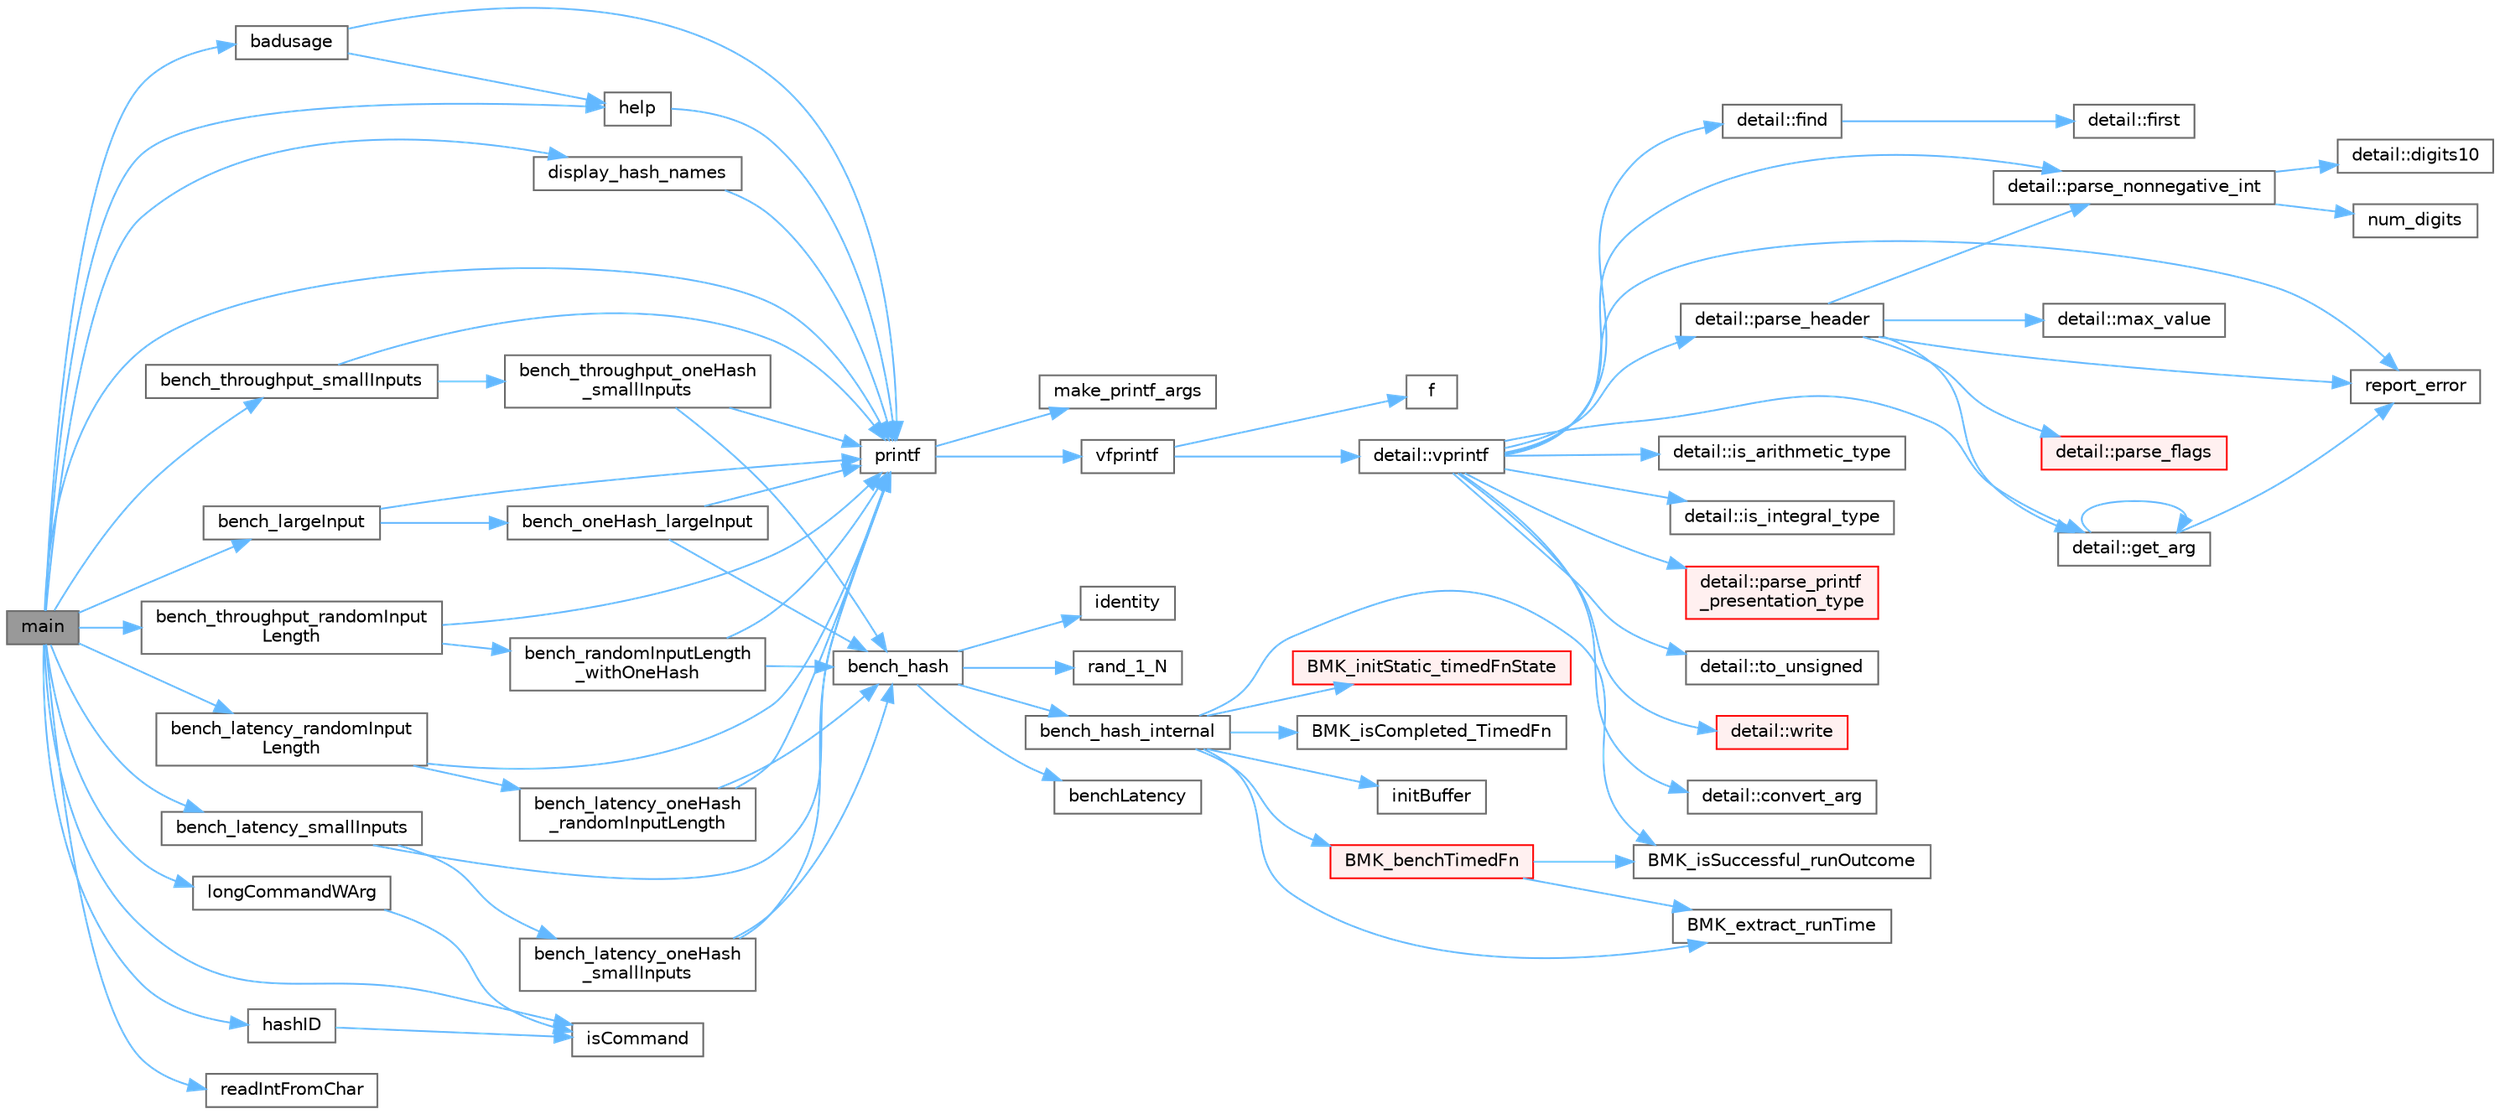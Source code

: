digraph "main"
{
 // LATEX_PDF_SIZE
  bgcolor="transparent";
  edge [fontname=Helvetica,fontsize=10,labelfontname=Helvetica,labelfontsize=10];
  node [fontname=Helvetica,fontsize=10,shape=box,height=0.2,width=0.4];
  rankdir="LR";
  Node1 [id="Node000001",label="main",height=0.2,width=0.4,color="gray40", fillcolor="grey60", style="filled", fontcolor="black",tooltip=" "];
  Node1 -> Node2 [id="edge1_Node000001_Node000002",color="steelblue1",style="solid",tooltip=" "];
  Node2 [id="Node000002",label="badusage",height=0.2,width=0.4,color="grey40", fillcolor="white", style="filled",URL="$runtime_2xx_hash_2tests_2bench_2main_8c.html#a918c9b3df2c98746ca7511c11de7b11a",tooltip=" "];
  Node2 -> Node3 [id="edge2_Node000002_Node000003",color="steelblue1",style="solid",tooltip=" "];
  Node3 [id="Node000003",label="help",height=0.2,width=0.4,color="grey40", fillcolor="white", style="filled",URL="$runtime_2xx_hash_2tests_2bench_2main_8c.html#ac4face814e17650939f9b68ff35b2866",tooltip=" "];
  Node3 -> Node4 [id="edge3_Node000003_Node000004",color="steelblue1",style="solid",tooltip=" "];
  Node4 [id="Node000004",label="printf",height=0.2,width=0.4,color="grey40", fillcolor="white", style="filled",URL="$printf_8h.html#aee3ed3a831f25f07e7be3919fff2203a",tooltip=" "];
  Node4 -> Node5 [id="edge4_Node000004_Node000005",color="steelblue1",style="solid",tooltip=" "];
  Node5 [id="Node000005",label="make_printf_args",height=0.2,width=0.4,color="grey40", fillcolor="white", style="filled",URL="$printf_8h.html#a27dcc0efcda04388971dbea3c875f122",tooltip=" "];
  Node4 -> Node6 [id="edge5_Node000004_Node000006",color="steelblue1",style="solid",tooltip=" "];
  Node6 [id="Node000006",label="vfprintf",height=0.2,width=0.4,color="grey40", fillcolor="white", style="filled",URL="$printf_8h.html#abb30aad964fc771fb52cf3ad88649df2",tooltip=" "];
  Node6 -> Node7 [id="edge6_Node000006_Node000007",color="steelblue1",style="solid",tooltip=" "];
  Node7 [id="Node000007",label="f",height=0.2,width=0.4,color="grey40", fillcolor="white", style="filled",URL="$cxx11__tensor__map_8cpp.html#a7f507fea02198f6cb81c86640c7b1a4e",tooltip=" "];
  Node6 -> Node8 [id="edge7_Node000006_Node000008",color="steelblue1",style="solid",tooltip=" "];
  Node8 [id="Node000008",label="detail::vprintf",height=0.2,width=0.4,color="grey40", fillcolor="white", style="filled",URL="$namespacedetail.html#a1c8c2218e4c822aa8f743fb9c573717f",tooltip=" "];
  Node8 -> Node9 [id="edge8_Node000008_Node000009",color="steelblue1",style="solid",tooltip=" "];
  Node9 [id="Node000009",label="detail::convert_arg",height=0.2,width=0.4,color="grey40", fillcolor="white", style="filled",URL="$namespacedetail.html#a03c11572c9a664266d6925f327dec7f3",tooltip=" "];
  Node8 -> Node10 [id="edge9_Node000008_Node000010",color="steelblue1",style="solid",tooltip=" "];
  Node10 [id="Node000010",label="detail::find",height=0.2,width=0.4,color="grey40", fillcolor="white", style="filled",URL="$namespacedetail.html#a6b71952fab3dc32f3edb2c3e9811d8d9",tooltip=" "];
  Node10 -> Node11 [id="edge10_Node000010_Node000011",color="steelblue1",style="solid",tooltip=" "];
  Node11 [id="Node000011",label="detail::first",height=0.2,width=0.4,color="grey40", fillcolor="white", style="filled",URL="$namespacedetail.html#a02319a3deb124802b88b61f85987df5e",tooltip=" "];
  Node8 -> Node12 [id="edge11_Node000008_Node000012",color="steelblue1",style="solid",tooltip=" "];
  Node12 [id="Node000012",label="detail::get_arg",height=0.2,width=0.4,color="grey40", fillcolor="white", style="filled",URL="$namespacedetail.html#a342ef250e45bd09b2ef666b6fae1c355",tooltip=" "];
  Node12 -> Node12 [id="edge12_Node000012_Node000012",color="steelblue1",style="solid",tooltip=" "];
  Node12 -> Node13 [id="edge13_Node000012_Node000013",color="steelblue1",style="solid",tooltip=" "];
  Node13 [id="Node000013",label="report_error",height=0.2,width=0.4,color="grey40", fillcolor="white", style="filled",URL="$format-inl_8h.html#a5555893692b00b61b3886349332fd01f",tooltip=" "];
  Node8 -> Node14 [id="edge14_Node000008_Node000014",color="steelblue1",style="solid",tooltip=" "];
  Node14 [id="Node000014",label="detail::is_arithmetic_type",height=0.2,width=0.4,color="grey40", fillcolor="white", style="filled",URL="$namespacedetail.html#a802c50a56a3495fdab6020b375ba1389",tooltip=" "];
  Node8 -> Node15 [id="edge15_Node000008_Node000015",color="steelblue1",style="solid",tooltip=" "];
  Node15 [id="Node000015",label="detail::is_integral_type",height=0.2,width=0.4,color="grey40", fillcolor="white", style="filled",URL="$namespacedetail.html#a2a60f8d1bee41b803f43fc42b707b5d1",tooltip=" "];
  Node8 -> Node16 [id="edge16_Node000008_Node000016",color="steelblue1",style="solid",tooltip=" "];
  Node16 [id="Node000016",label="detail::parse_header",height=0.2,width=0.4,color="grey40", fillcolor="white", style="filled",URL="$namespacedetail.html#afc9d93e58b8edb8077f8bc8eee7f4035",tooltip=" "];
  Node16 -> Node12 [id="edge17_Node000016_Node000012",color="steelblue1",style="solid",tooltip=" "];
  Node16 -> Node17 [id="edge18_Node000016_Node000017",color="steelblue1",style="solid",tooltip=" "];
  Node17 [id="Node000017",label="detail::max_value",height=0.2,width=0.4,color="grey40", fillcolor="white", style="filled",URL="$namespacedetail.html#a45c2130c44ebe54179eafcee3cda2bfb",tooltip=" "];
  Node16 -> Node18 [id="edge19_Node000016_Node000018",color="steelblue1",style="solid",tooltip=" "];
  Node18 [id="Node000018",label="detail::parse_flags",height=0.2,width=0.4,color="red", fillcolor="#FFF0F0", style="filled",URL="$namespacedetail.html#a4213daed116a37e1767881da51238261",tooltip=" "];
  Node16 -> Node25 [id="edge20_Node000016_Node000025",color="steelblue1",style="solid",tooltip=" "];
  Node25 [id="Node000025",label="detail::parse_nonnegative_int",height=0.2,width=0.4,color="grey40", fillcolor="white", style="filled",URL="$namespacedetail.html#a338caba782225e115a9902d4d0835f5f",tooltip=" "];
  Node25 -> Node26 [id="edge21_Node000025_Node000026",color="steelblue1",style="solid",tooltip=" "];
  Node26 [id="Node000026",label="detail::digits10",height=0.2,width=0.4,color="grey40", fillcolor="white", style="filled",URL="$namespacedetail.html#a3a043db05db2d07deb2d98ba2d04b4eb",tooltip=" "];
  Node25 -> Node27 [id="edge22_Node000025_Node000027",color="steelblue1",style="solid",tooltip=" "];
  Node27 [id="Node000027",label="num_digits",height=0.2,width=0.4,color="grey40", fillcolor="white", style="filled",URL="$_sequence_8c.html#aa16e8c03d098498ad9c8839cf2c48044",tooltip=" "];
  Node16 -> Node13 [id="edge23_Node000016_Node000013",color="steelblue1",style="solid",tooltip=" "];
  Node8 -> Node25 [id="edge24_Node000008_Node000025",color="steelblue1",style="solid",tooltip=" "];
  Node8 -> Node28 [id="edge25_Node000008_Node000028",color="steelblue1",style="solid",tooltip=" "];
  Node28 [id="Node000028",label="detail::parse_printf\l_presentation_type",height=0.2,width=0.4,color="red", fillcolor="#FFF0F0", style="filled",URL="$namespacedetail.html#aa2cb095169b23e3a66260ad7078f44cc",tooltip=" "];
  Node8 -> Node13 [id="edge26_Node000008_Node000013",color="steelblue1",style="solid",tooltip=" "];
  Node8 -> Node30 [id="edge27_Node000008_Node000030",color="steelblue1",style="solid",tooltip=" "];
  Node30 [id="Node000030",label="detail::to_unsigned",height=0.2,width=0.4,color="grey40", fillcolor="white", style="filled",URL="$namespacedetail.html#a4855e668246c731a97484efc329f2aac",tooltip=" "];
  Node8 -> Node31 [id="edge28_Node000008_Node000031",color="steelblue1",style="solid",tooltip=" "];
  Node31 [id="Node000031",label="detail::write",height=0.2,width=0.4,color="red", fillcolor="#FFF0F0", style="filled",URL="$namespacedetail.html#a29dacf26eedc9e3575fb57329a5ca0a3",tooltip=" "];
  Node2 -> Node4 [id="edge29_Node000002_Node000004",color="steelblue1",style="solid",tooltip=" "];
  Node1 -> Node35 [id="edge30_Node000001_Node000035",color="steelblue1",style="solid",tooltip=" "];
  Node35 [id="Node000035",label="bench_largeInput",height=0.2,width=0.4,color="grey40", fillcolor="white", style="filled",URL="$bh_display_8c.html#a2add2b0a163b337e7ed5ba54fd15b687",tooltip=" "];
  Node35 -> Node36 [id="edge31_Node000035_Node000036",color="steelblue1",style="solid",tooltip=" "];
  Node36 [id="Node000036",label="bench_oneHash_largeInput",height=0.2,width=0.4,color="grey40", fillcolor="white", style="filled",URL="$bh_display_8c.html#a58363c1322648a00c4bcd2d871d9ddec",tooltip=" "];
  Node36 -> Node37 [id="edge32_Node000036_Node000037",color="steelblue1",style="solid",tooltip=" "];
  Node37 [id="Node000037",label="bench_hash",height=0.2,width=0.4,color="grey40", fillcolor="white", style="filled",URL="$bench_hash_8c.html#ac52e968c4cde699b31b34eae1f1c6134",tooltip=" "];
  Node37 -> Node38 [id="edge33_Node000037_Node000038",color="steelblue1",style="solid",tooltip=" "];
  Node38 [id="Node000038",label="bench_hash_internal",height=0.2,width=0.4,color="grey40", fillcolor="white", style="filled",URL="$bench_hash_8c.html#a1ada99726ec21df6cf78e8c5d9c7c023",tooltip=" "];
  Node38 -> Node39 [id="edge34_Node000038_Node000039",color="steelblue1",style="solid",tooltip=" "];
  Node39 [id="Node000039",label="BMK_benchTimedFn",height=0.2,width=0.4,color="red", fillcolor="#FFF0F0", style="filled",URL="$benchfn_8c.html#a3809a48a15bf199e3ed224e62b0aba7f",tooltip=" "];
  Node39 -> Node46 [id="edge35_Node000039_Node000046",color="steelblue1",style="solid",tooltip=" "];
  Node46 [id="Node000046",label="BMK_extract_runTime",height=0.2,width=0.4,color="grey40", fillcolor="white", style="filled",URL="$benchfn_8c.html#a9d1c34a115ae666e6efb53db86ba7970",tooltip=" "];
  Node39 -> Node47 [id="edge36_Node000039_Node000047",color="steelblue1",style="solid",tooltip=" "];
  Node47 [id="Node000047",label="BMK_isSuccessful_runOutcome",height=0.2,width=0.4,color="grey40", fillcolor="white", style="filled",URL="$benchfn_8c.html#a66760bb869c5fa57e9046e69f8e79576",tooltip=" "];
  Node38 -> Node46 [id="edge37_Node000038_Node000046",color="steelblue1",style="solid",tooltip=" "];
  Node38 -> Node48 [id="edge38_Node000038_Node000048",color="steelblue1",style="solid",tooltip=" "];
  Node48 [id="Node000048",label="BMK_initStatic_timedFnState",height=0.2,width=0.4,color="red", fillcolor="#FFF0F0", style="filled",URL="$benchfn_8c.html#a506be07f4abe99c18067e85f0105f5d9",tooltip=" "];
  Node38 -> Node50 [id="edge39_Node000038_Node000050",color="steelblue1",style="solid",tooltip=" "];
  Node50 [id="Node000050",label="BMK_isCompleted_TimedFn",height=0.2,width=0.4,color="grey40", fillcolor="white", style="filled",URL="$benchfn_8c.html#a80d8ce922db19139b6fc1ed12353020f",tooltip=" "];
  Node38 -> Node47 [id="edge40_Node000038_Node000047",color="steelblue1",style="solid",tooltip=" "];
  Node38 -> Node51 [id="edge41_Node000038_Node000051",color="steelblue1",style="solid",tooltip=" "];
  Node51 [id="Node000051",label="initBuffer",height=0.2,width=0.4,color="grey40", fillcolor="white", style="filled",URL="$bench_hash_8c.html#ac698264804df08db110f1d5ccae72cb3",tooltip=" "];
  Node37 -> Node52 [id="edge42_Node000037_Node000052",color="steelblue1",style="solid",tooltip=" "];
  Node52 [id="Node000052",label="benchLatency",height=0.2,width=0.4,color="grey40", fillcolor="white", style="filled",URL="$bench_hash_8c.html#a3b081bf3c5fe5fe6f14f3a07a8bf3ae9",tooltip=" "];
  Node37 -> Node53 [id="edge43_Node000037_Node000053",color="steelblue1",style="solid",tooltip=" "];
  Node53 [id="Node000053",label="identity",height=0.2,width=0.4,color="grey40", fillcolor="white", style="filled",URL="$bench_hash_8c.html#a0aa0e76fd996840c0b91e4fe3f3acb86",tooltip=" "];
  Node37 -> Node54 [id="edge44_Node000037_Node000054",color="steelblue1",style="solid",tooltip=" "];
  Node54 [id="Node000054",label="rand_1_N",height=0.2,width=0.4,color="grey40", fillcolor="white", style="filled",URL="$bench_hash_8c.html#a7f27da475b6b37073a538ac293eabc53",tooltip=" "];
  Node36 -> Node4 [id="edge45_Node000036_Node000004",color="steelblue1",style="solid",tooltip=" "];
  Node35 -> Node4 [id="edge46_Node000035_Node000004",color="steelblue1",style="solid",tooltip=" "];
  Node1 -> Node55 [id="edge47_Node000001_Node000055",color="steelblue1",style="solid",tooltip=" "];
  Node55 [id="Node000055",label="bench_latency_randomInput\lLength",height=0.2,width=0.4,color="grey40", fillcolor="white", style="filled",URL="$bh_display_8c.html#ae7e9acc2055f1a9a72ee68a3c0234b6d",tooltip=" "];
  Node55 -> Node56 [id="edge48_Node000055_Node000056",color="steelblue1",style="solid",tooltip=" "];
  Node56 [id="Node000056",label="bench_latency_oneHash\l_randomInputLength",height=0.2,width=0.4,color="grey40", fillcolor="white", style="filled",URL="$bh_display_8c.html#afee9a778a7dbb538e621157eebfaedbc",tooltip=" "];
  Node56 -> Node37 [id="edge49_Node000056_Node000037",color="steelblue1",style="solid",tooltip=" "];
  Node56 -> Node4 [id="edge50_Node000056_Node000004",color="steelblue1",style="solid",tooltip=" "];
  Node55 -> Node4 [id="edge51_Node000055_Node000004",color="steelblue1",style="solid",tooltip=" "];
  Node1 -> Node57 [id="edge52_Node000001_Node000057",color="steelblue1",style="solid",tooltip=" "];
  Node57 [id="Node000057",label="bench_latency_smallInputs",height=0.2,width=0.4,color="grey40", fillcolor="white", style="filled",URL="$bh_display_8c.html#a4b1b515da486595310fd5fd6bbf4a31e",tooltip=" "];
  Node57 -> Node58 [id="edge53_Node000057_Node000058",color="steelblue1",style="solid",tooltip=" "];
  Node58 [id="Node000058",label="bench_latency_oneHash\l_smallInputs",height=0.2,width=0.4,color="grey40", fillcolor="white", style="filled",URL="$bh_display_8c.html#a4ee0d20efc5aadaaa68e2ed92905e2ec",tooltip=" "];
  Node58 -> Node37 [id="edge54_Node000058_Node000037",color="steelblue1",style="solid",tooltip=" "];
  Node58 -> Node4 [id="edge55_Node000058_Node000004",color="steelblue1",style="solid",tooltip=" "];
  Node57 -> Node4 [id="edge56_Node000057_Node000004",color="steelblue1",style="solid",tooltip=" "];
  Node1 -> Node59 [id="edge57_Node000001_Node000059",color="steelblue1",style="solid",tooltip=" "];
  Node59 [id="Node000059",label="bench_throughput_randomInput\lLength",height=0.2,width=0.4,color="grey40", fillcolor="white", style="filled",URL="$bh_display_8c.html#a6f512d5f12da6be57902a435e8e7990b",tooltip=" "];
  Node59 -> Node60 [id="edge58_Node000059_Node000060",color="steelblue1",style="solid",tooltip=" "];
  Node60 [id="Node000060",label="bench_randomInputLength\l_withOneHash",height=0.2,width=0.4,color="grey40", fillcolor="white", style="filled",URL="$bh_display_8c.html#abf43ab62a6c1a75375af42c54025a35a",tooltip=" "];
  Node60 -> Node37 [id="edge59_Node000060_Node000037",color="steelblue1",style="solid",tooltip=" "];
  Node60 -> Node4 [id="edge60_Node000060_Node000004",color="steelblue1",style="solid",tooltip=" "];
  Node59 -> Node4 [id="edge61_Node000059_Node000004",color="steelblue1",style="solid",tooltip=" "];
  Node1 -> Node61 [id="edge62_Node000001_Node000061",color="steelblue1",style="solid",tooltip=" "];
  Node61 [id="Node000061",label="bench_throughput_smallInputs",height=0.2,width=0.4,color="grey40", fillcolor="white", style="filled",URL="$bh_display_8c.html#acc6011c6872b9a86038014bb920db973",tooltip=" "];
  Node61 -> Node62 [id="edge63_Node000061_Node000062",color="steelblue1",style="solid",tooltip=" "];
  Node62 [id="Node000062",label="bench_throughput_oneHash\l_smallInputs",height=0.2,width=0.4,color="grey40", fillcolor="white", style="filled",URL="$bh_display_8c.html#a7b4f6d341e8bed166ab7771e2bc407c0",tooltip=" "];
  Node62 -> Node37 [id="edge64_Node000062_Node000037",color="steelblue1",style="solid",tooltip=" "];
  Node62 -> Node4 [id="edge65_Node000062_Node000004",color="steelblue1",style="solid",tooltip=" "];
  Node61 -> Node4 [id="edge66_Node000061_Node000004",color="steelblue1",style="solid",tooltip=" "];
  Node1 -> Node63 [id="edge67_Node000001_Node000063",color="steelblue1",style="solid",tooltip=" "];
  Node63 [id="Node000063",label="display_hash_names",height=0.2,width=0.4,color="grey40", fillcolor="white", style="filled",URL="$runtime_2xx_hash_2tests_2bench_2main_8c.html#a38484ad2dfefd16b665cf2a7613a201d",tooltip=" "];
  Node63 -> Node4 [id="edge68_Node000063_Node000004",color="steelblue1",style="solid",tooltip=" "];
  Node1 -> Node64 [id="edge69_Node000001_Node000064",color="steelblue1",style="solid",tooltip=" "];
  Node64 [id="Node000064",label="hashID",height=0.2,width=0.4,color="grey40", fillcolor="white", style="filled",URL="$runtime_2xx_hash_2tests_2bench_2main_8c.html#a758ea01f6a925ed3f61f1393e9e09e0a",tooltip=" "];
  Node64 -> Node65 [id="edge70_Node000064_Node000065",color="steelblue1",style="solid",tooltip=" "];
  Node65 [id="Node000065",label="isCommand",height=0.2,width=0.4,color="grey40", fillcolor="white", style="filled",URL="$runtime_2xx_hash_2tests_2bench_2main_8c.html#a70a404803770a1dd89d46052ccf0171d",tooltip=" "];
  Node1 -> Node3 [id="edge71_Node000001_Node000003",color="steelblue1",style="solid",tooltip=" "];
  Node1 -> Node65 [id="edge72_Node000001_Node000065",color="steelblue1",style="solid",tooltip=" "];
  Node1 -> Node66 [id="edge73_Node000001_Node000066",color="steelblue1",style="solid",tooltip=" "];
  Node66 [id="Node000066",label="longCommandWArg",height=0.2,width=0.4,color="grey40", fillcolor="white", style="filled",URL="$runtime_2xx_hash_2tests_2bench_2main_8c.html#a4332ba2202f59d1610317d7e90df84e8",tooltip=" "];
  Node66 -> Node65 [id="edge74_Node000066_Node000065",color="steelblue1",style="solid",tooltip=" "];
  Node1 -> Node4 [id="edge75_Node000001_Node000004",color="steelblue1",style="solid",tooltip=" "];
  Node1 -> Node67 [id="edge76_Node000001_Node000067",color="steelblue1",style="solid",tooltip=" "];
  Node67 [id="Node000067",label="readIntFromChar",height=0.2,width=0.4,color="grey40", fillcolor="white", style="filled",URL="$runtime_2xx_hash_2tests_2bench_2main_8c.html#a5c614017ebae7eb050fe703194b1217a",tooltip=" "];
}
